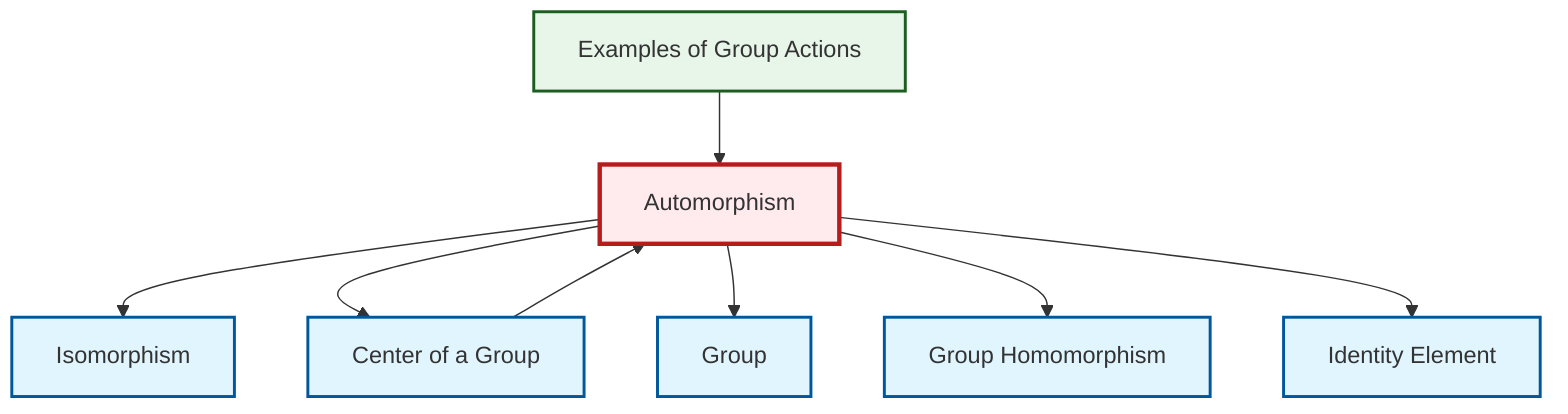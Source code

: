 graph TD
    classDef definition fill:#e1f5fe,stroke:#01579b,stroke-width:2px
    classDef theorem fill:#f3e5f5,stroke:#4a148c,stroke-width:2px
    classDef axiom fill:#fff3e0,stroke:#e65100,stroke-width:2px
    classDef example fill:#e8f5e9,stroke:#1b5e20,stroke-width:2px
    classDef current fill:#ffebee,stroke:#b71c1c,stroke-width:3px
    def-group["Group"]:::definition
    ex-group-action-examples["Examples of Group Actions"]:::example
    def-automorphism["Automorphism"]:::definition
    def-isomorphism["Isomorphism"]:::definition
    def-center-of-group["Center of a Group"]:::definition
    def-homomorphism["Group Homomorphism"]:::definition
    def-identity-element["Identity Element"]:::definition
    ex-group-action-examples --> def-automorphism
    def-automorphism --> def-isomorphism
    def-automorphism --> def-center-of-group
    def-automorphism --> def-group
    def-center-of-group --> def-automorphism
    def-automorphism --> def-homomorphism
    def-automorphism --> def-identity-element
    class def-automorphism current